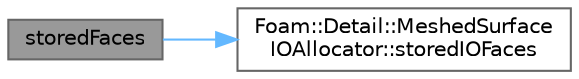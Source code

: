 digraph "storedFaces"
{
 // LATEX_PDF_SIZE
  bgcolor="transparent";
  edge [fontname=Helvetica,fontsize=10,labelfontname=Helvetica,labelfontsize=10];
  node [fontname=Helvetica,fontsize=10,shape=box,height=0.2,width=0.4];
  rankdir="LR";
  Node1 [id="Node000001",label="storedFaces",height=0.2,width=0.4,color="gray40", fillcolor="grey60", style="filled", fontcolor="black",tooltip=" "];
  Node1 -> Node2 [id="edge1_Node000001_Node000002",color="steelblue1",style="solid",tooltip=" "];
  Node2 [id="Node000002",label="Foam::Detail::MeshedSurface\lIOAllocator::storedIOFaces",height=0.2,width=0.4,color="grey40", fillcolor="white", style="filled",URL="$classFoam_1_1Detail_1_1MeshedSurfaceIOAllocator.html#a5b5ed95b248929d412bd2b0f31dbb54d",tooltip=" "];
}
